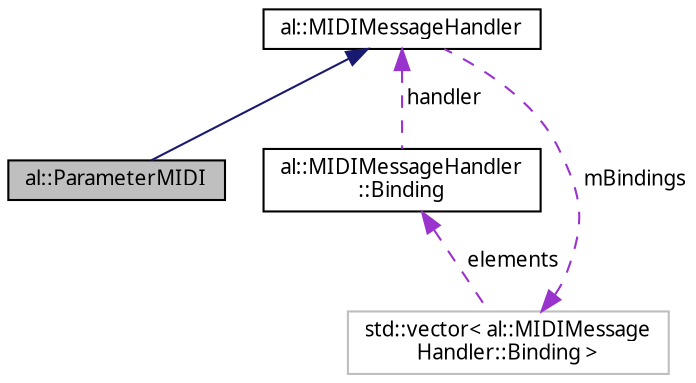 digraph "al::ParameterMIDI"
{
 // LATEX_PDF_SIZE
  bgcolor="transparent";
  edge [fontname="FreeSans.ttf",fontsize="10",labelfontname="FreeSans.ttf",labelfontsize="10"];
  node [fontname="FreeSans.ttf",fontsize="10",shape=record];
  Node1 [label="al::ParameterMIDI",height=0.2,width=0.4,color="black", fillcolor="grey75", style="filled", fontcolor="black",tooltip="The ParameterMIDI class connects Parameter objects to MIDI messages."];
  Node2 -> Node1 [dir="back",color="midnightblue",fontsize="10",style="solid",fontname="FreeSans.ttf"];
  Node2 [label="al::MIDIMessageHandler",height=0.2,width=0.4,color="black",URL="$classal_1_1_m_i_d_i_message_handler.html",tooltip=" "];
  Node3 -> Node2 [dir="back",color="darkorchid3",fontsize="10",style="dashed",label=" mBindings" ,fontname="FreeSans.ttf"];
  Node3 [label="std::vector\< al::MIDIMessage\lHandler::Binding \>",height=0.2,width=0.4,color="grey75",tooltip=" "];
  Node4 -> Node3 [dir="back",color="darkorchid3",fontsize="10",style="dashed",label=" elements" ,fontname="FreeSans.ttf"];
  Node4 [label="al::MIDIMessageHandler\l::Binding",height=0.2,width=0.4,color="black",URL="$structal_1_1_m_i_d_i_message_handler_1_1_binding.html",tooltip=" "];
  Node2 -> Node4 [dir="back",color="darkorchid3",fontsize="10",style="dashed",label=" handler" ,fontname="FreeSans.ttf"];
}
